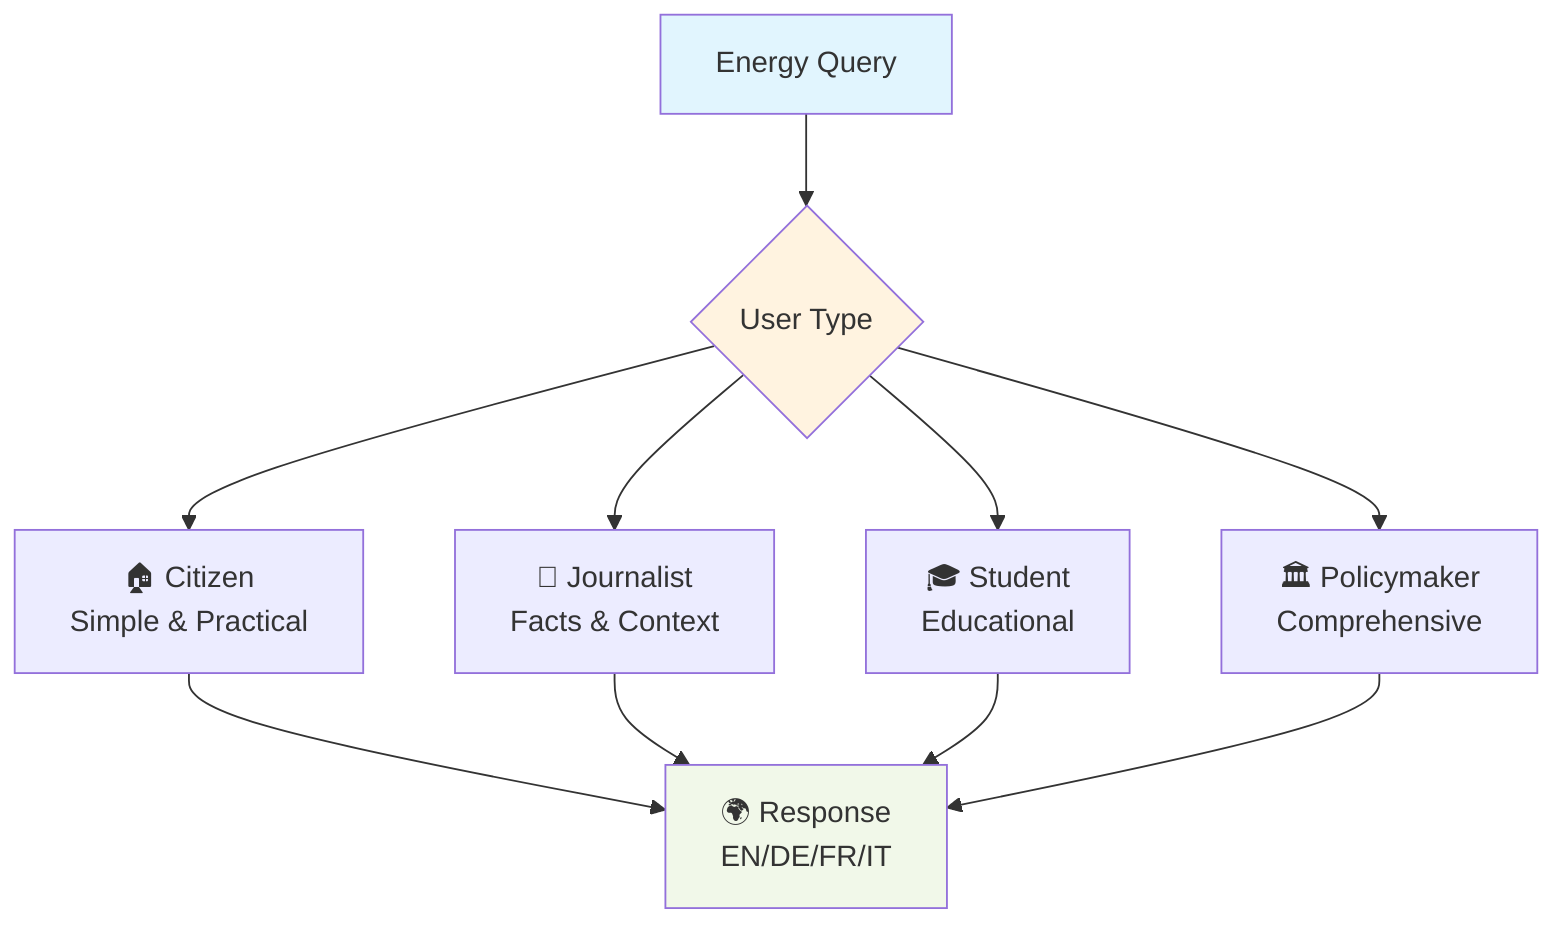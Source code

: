 graph TD
    A[Energy Query] --> B{User Type}
    
    B --> C[🏠 Citizen<br/>Simple & Practical]
    B --> D[📰 Journalist<br/>Facts & Context]
    B --> E[🎓 Student<br/>Educational]
    B --> F[🏛️ Policymaker<br/>Comprehensive]
    
    C --> G[🌍 Response<br/>EN/DE/FR/IT]
    D --> G
    E --> G
    F --> G
    
    style A fill:#e1f5fe
    style B fill:#fff3e0
    style G fill:#f1f8e9